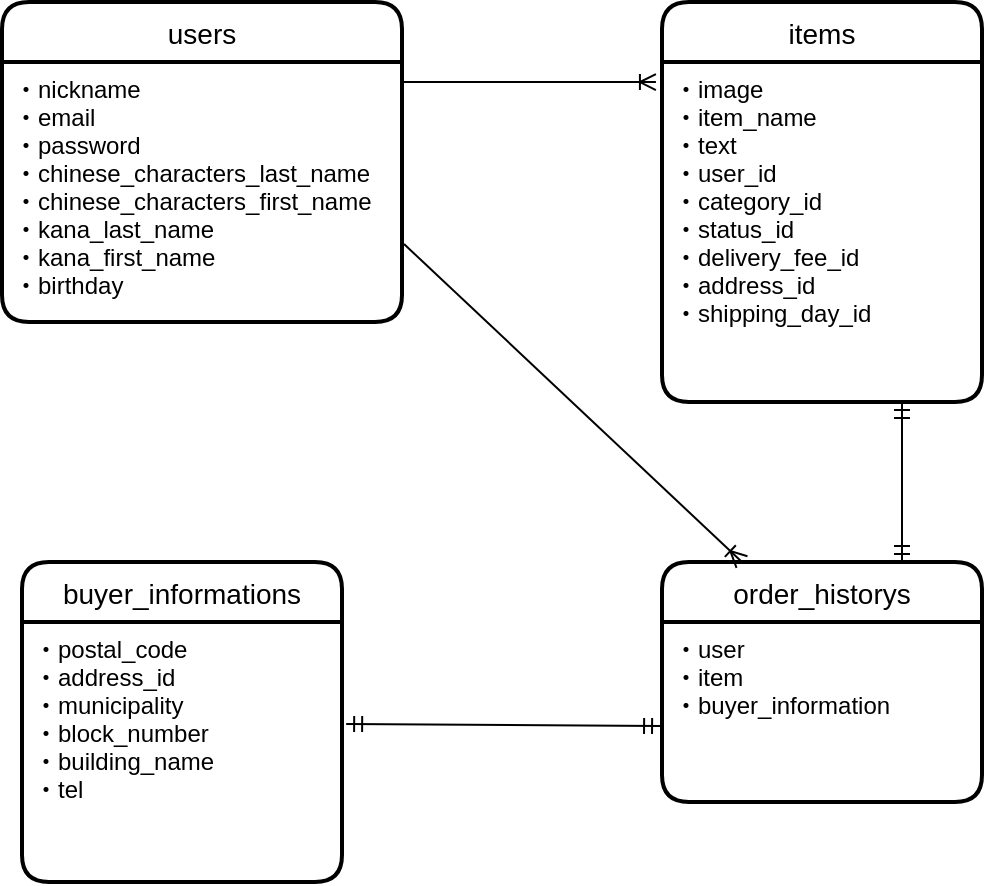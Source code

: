 <mxfile version="14.2.4" type="embed">
    <diagram id="u_H_HnDREbFp4caJJruk" name="ページ1">
        <mxGraphModel dx="946" dy="680" grid="1" gridSize="10" guides="1" tooltips="1" connect="1" arrows="1" fold="1" page="1" pageScale="1" pageWidth="827" pageHeight="1169" math="0" shadow="0">
            <root>
                <mxCell id="0"/>
                <mxCell id="1" parent="0"/>
                <mxCell id="21" value="users" style="swimlane;childLayout=stackLayout;horizontal=1;startSize=30;horizontalStack=0;rounded=1;fontSize=14;fontStyle=0;strokeWidth=2;resizeParent=0;resizeLast=1;shadow=0;dashed=0;align=center;" parent="1" vertex="1">
                    <mxGeometry x="30" y="80" width="200" height="160" as="geometry"/>
                </mxCell>
                <mxCell id="22" value="・nickname&#10;・email&#10;・password&#10;・chinese_characters_last_name&#10;・chinese_characters_first_name&#10;・kana_last_name&#10;・kana_first_name&#10;・birthday&#10;" style="align=left;strokeColor=none;fillColor=none;spacingLeft=4;fontSize=12;verticalAlign=top;resizable=0;rotatable=0;part=1;" parent="21" vertex="1">
                    <mxGeometry y="30" width="200" height="130" as="geometry"/>
                </mxCell>
                <mxCell id="23" value="items" style="swimlane;childLayout=stackLayout;horizontal=1;startSize=30;horizontalStack=0;rounded=1;fontSize=14;fontStyle=0;strokeWidth=2;resizeParent=0;resizeLast=1;shadow=0;dashed=0;align=center;" parent="1" vertex="1">
                    <mxGeometry x="360" y="80" width="160" height="200" as="geometry"/>
                </mxCell>
                <mxCell id="24" value="・image&#10;・item_name&#10;・text&#10;・user_id&#10;・category_id&#10;・status_id&#10;・delivery_fee_id&#10;・address_id&#10;・shipping_day_id&#10;&#10;" style="align=left;strokeColor=none;fillColor=none;spacingLeft=4;fontSize=12;verticalAlign=top;resizable=0;rotatable=0;part=1;" parent="23" vertex="1">
                    <mxGeometry y="30" width="160" height="170" as="geometry"/>
                </mxCell>
                <mxCell id="30" value="buyer_informations" style="swimlane;childLayout=stackLayout;horizontal=1;startSize=30;horizontalStack=0;rounded=1;fontSize=14;fontStyle=0;strokeWidth=2;resizeParent=0;resizeLast=1;shadow=0;dashed=0;align=center;" parent="1" vertex="1">
                    <mxGeometry x="40" y="360" width="160" height="160" as="geometry"/>
                </mxCell>
                <mxCell id="31" value="・postal_code&#10;・address_id&#10;・municipality&#10;・block_number&#10;・building_name&#10;・tel&#10;" style="align=left;strokeColor=none;fillColor=none;spacingLeft=4;fontSize=12;verticalAlign=top;resizable=0;rotatable=0;part=1;" parent="30" vertex="1">
                    <mxGeometry y="30" width="160" height="130" as="geometry"/>
                </mxCell>
                <mxCell id="32" value="" style="edgeStyle=entityRelationEdgeStyle;fontSize=12;html=1;endArrow=ERoneToMany;entryX=-0.019;entryY=0.059;entryDx=0;entryDy=0;entryPerimeter=0;exitX=1;exitY=0.077;exitDx=0;exitDy=0;exitPerimeter=0;" parent="1" source="22" target="24" edge="1">
                    <mxGeometry width="100" height="100" relative="1" as="geometry">
                        <mxPoint x="230" y="210" as="sourcePoint"/>
                        <mxPoint x="350" y="120" as="targetPoint"/>
                    </mxGeometry>
                </mxCell>
                <mxCell id="41" value="order_historys" style="swimlane;childLayout=stackLayout;horizontal=1;startSize=30;horizontalStack=0;rounded=1;fontSize=14;fontStyle=0;strokeWidth=2;resizeParent=0;resizeLast=1;shadow=0;dashed=0;align=center;" vertex="1" parent="1">
                    <mxGeometry x="360" y="360" width="160" height="120" as="geometry"/>
                </mxCell>
                <mxCell id="42" value="・user&#10;・item&#10;・buyer_information&#10;" style="align=left;strokeColor=none;fillColor=none;spacingLeft=4;fontSize=12;verticalAlign=top;resizable=0;rotatable=0;part=1;" vertex="1" parent="41">
                    <mxGeometry y="30" width="160" height="90" as="geometry"/>
                </mxCell>
                <mxCell id="45" value="" style="fontSize=12;html=1;endArrow=ERmandOne;startArrow=ERmandOne;entryX=0.75;entryY=1;entryDx=0;entryDy=0;exitX=0.75;exitY=0;exitDx=0;exitDy=0;" edge="1" parent="1" source="41" target="24">
                    <mxGeometry width="100" height="100" relative="1" as="geometry">
                        <mxPoint x="420" y="440" as="sourcePoint"/>
                        <mxPoint x="520" y="340" as="targetPoint"/>
                    </mxGeometry>
                </mxCell>
                <mxCell id="47" value="" style="fontSize=12;html=1;endArrow=ERmandOne;startArrow=ERmandOne;exitX=1.013;exitY=0.392;exitDx=0;exitDy=0;exitPerimeter=0;entryX=-0.006;entryY=0.578;entryDx=0;entryDy=0;entryPerimeter=0;" edge="1" parent="1" source="31" target="42">
                    <mxGeometry width="100" height="100" relative="1" as="geometry">
                        <mxPoint x="420" y="440" as="sourcePoint"/>
                        <mxPoint x="520" y="340" as="targetPoint"/>
                    </mxGeometry>
                </mxCell>
                <mxCell id="48" value="" style="fontSize=12;html=1;endArrow=ERoneToMany;exitX=1.005;exitY=0.7;exitDx=0;exitDy=0;exitPerimeter=0;entryX=0.25;entryY=0;entryDx=0;entryDy=0;" edge="1" parent="1" source="22" target="41">
                    <mxGeometry width="100" height="100" relative="1" as="geometry">
                        <mxPoint x="280" y="380" as="sourcePoint"/>
                        <mxPoint x="380" y="280" as="targetPoint"/>
                    </mxGeometry>
                </mxCell>
            </root>
        </mxGraphModel>
    </diagram>
</mxfile>